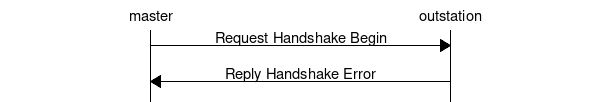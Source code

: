 # MSC for successful handshakes
msc {

  a [label="master"], b [label="outstation"];

  a=>b [ label = "Request Handshake Begin" ];
  b=>a [ label = "Reply Handshake Error" ];
}
